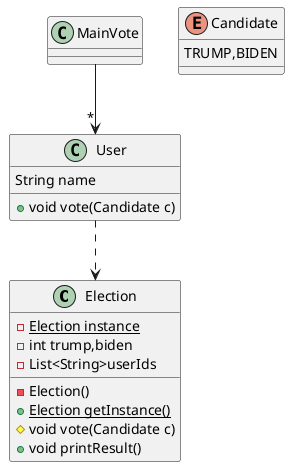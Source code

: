 @startuml
'https://plantuml.com/class-diagram

class Election{
    -{static} Election instance
    -int trump,biden
    -List<String>userIds
    -Election()
    +{static} Election getInstance()
    # void vote(Candidate c)
    +void printResult()
}
enum Candidate{
    TRUMP,BIDEN
}
class User{
    String name
    +void vote(Candidate c)
}
class MainVote
User ..>Election
MainVote-->"*"User
@enduml